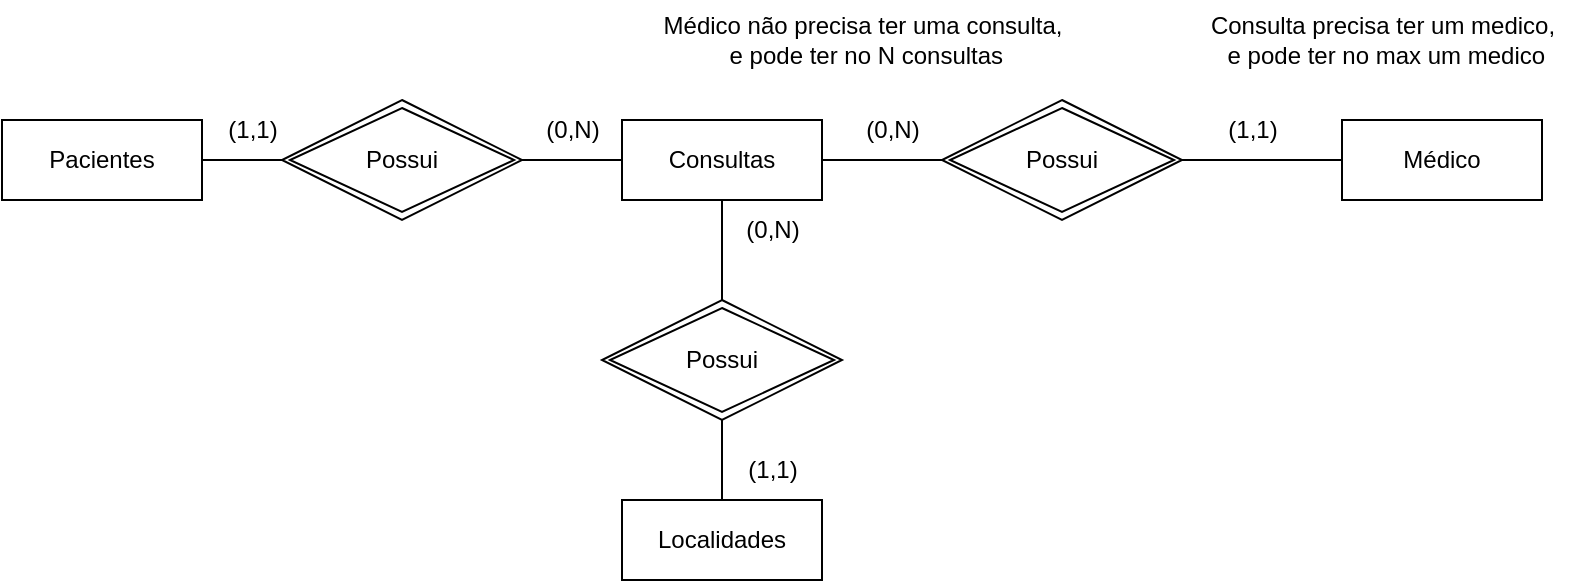 <mxfile version="26.2.3" pages="2">
  <diagram name="Modelo Conceitual" id="5K-WPuge9s3vbvWXqMmV">
    <mxGraphModel dx="835" dy="450" grid="1" gridSize="10" guides="1" tooltips="1" connect="1" arrows="1" fold="1" page="1" pageScale="1" pageWidth="827" pageHeight="1169" math="0" shadow="0">
      <root>
        <mxCell id="0" />
        <mxCell id="1" parent="0" />
        <mxCell id="5jRntxbqdlVhihsIkdr8-1" value="Médico" style="whiteSpace=wrap;html=1;align=center;" vertex="1" parent="1">
          <mxGeometry x="690" y="350" width="100" height="40" as="geometry" />
        </mxCell>
        <mxCell id="J-oA_6nXL_2LLbqww_Yk-2" value="Pacientes" style="whiteSpace=wrap;html=1;align=center;" vertex="1" parent="1">
          <mxGeometry x="20" y="350" width="100" height="40" as="geometry" />
        </mxCell>
        <mxCell id="J-oA_6nXL_2LLbqww_Yk-3" value="Localidades" style="whiteSpace=wrap;html=1;align=center;" vertex="1" parent="1">
          <mxGeometry x="330" y="540" width="100" height="40" as="geometry" />
        </mxCell>
        <mxCell id="J-oA_6nXL_2LLbqww_Yk-4" value="Consultas" style="whiteSpace=wrap;html=1;align=center;" vertex="1" parent="1">
          <mxGeometry x="330" y="350" width="100" height="40" as="geometry" />
        </mxCell>
        <mxCell id="J-oA_6nXL_2LLbqww_Yk-7" value="" style="edgeStyle=orthogonalEdgeStyle;rounded=0;orthogonalLoop=1;jettySize=auto;html=1;endArrow=none;startFill=0;" edge="1" parent="1" source="J-oA_6nXL_2LLbqww_Yk-6" target="J-oA_6nXL_2LLbqww_Yk-2">
          <mxGeometry relative="1" as="geometry" />
        </mxCell>
        <mxCell id="J-oA_6nXL_2LLbqww_Yk-8" value="" style="edgeStyle=orthogonalEdgeStyle;rounded=0;orthogonalLoop=1;jettySize=auto;html=1;endArrow=none;startFill=0;" edge="1" parent="1" source="J-oA_6nXL_2LLbqww_Yk-6" target="J-oA_6nXL_2LLbqww_Yk-4">
          <mxGeometry relative="1" as="geometry" />
        </mxCell>
        <mxCell id="J-oA_6nXL_2LLbqww_Yk-6" value="Possui" style="shape=rhombus;double=1;perimeter=rhombusPerimeter;whiteSpace=wrap;html=1;align=center;" vertex="1" parent="1">
          <mxGeometry x="160" y="340" width="120" height="60" as="geometry" />
        </mxCell>
        <mxCell id="J-oA_6nXL_2LLbqww_Yk-10" value="" style="edgeStyle=orthogonalEdgeStyle;rounded=0;orthogonalLoop=1;jettySize=auto;html=1;endArrow=none;startFill=0;" edge="1" parent="1" source="J-oA_6nXL_2LLbqww_Yk-9" target="J-oA_6nXL_2LLbqww_Yk-4">
          <mxGeometry relative="1" as="geometry" />
        </mxCell>
        <mxCell id="J-oA_6nXL_2LLbqww_Yk-11" value="" style="edgeStyle=orthogonalEdgeStyle;rounded=0;orthogonalLoop=1;jettySize=auto;html=1;endArrow=none;startFill=0;" edge="1" parent="1" source="J-oA_6nXL_2LLbqww_Yk-9" target="5jRntxbqdlVhihsIkdr8-1">
          <mxGeometry relative="1" as="geometry" />
        </mxCell>
        <mxCell id="J-oA_6nXL_2LLbqww_Yk-9" value="Possui" style="shape=rhombus;double=1;perimeter=rhombusPerimeter;whiteSpace=wrap;html=1;align=center;" vertex="1" parent="1">
          <mxGeometry x="490" y="340" width="120" height="60" as="geometry" />
        </mxCell>
        <mxCell id="J-oA_6nXL_2LLbqww_Yk-14" value="" style="edgeStyle=orthogonalEdgeStyle;rounded=0;orthogonalLoop=1;jettySize=auto;html=1;endArrow=none;startFill=0;" edge="1" parent="1" source="J-oA_6nXL_2LLbqww_Yk-13" target="J-oA_6nXL_2LLbqww_Yk-4">
          <mxGeometry relative="1" as="geometry" />
        </mxCell>
        <mxCell id="J-oA_6nXL_2LLbqww_Yk-15" value="" style="edgeStyle=orthogonalEdgeStyle;rounded=0;orthogonalLoop=1;jettySize=auto;html=1;endArrow=none;startFill=0;" edge="1" parent="1" source="J-oA_6nXL_2LLbqww_Yk-13" target="J-oA_6nXL_2LLbqww_Yk-3">
          <mxGeometry relative="1" as="geometry" />
        </mxCell>
        <mxCell id="J-oA_6nXL_2LLbqww_Yk-13" value="Possui" style="shape=rhombus;double=1;perimeter=rhombusPerimeter;whiteSpace=wrap;html=1;align=center;" vertex="1" parent="1">
          <mxGeometry x="320" y="440" width="120" height="60" as="geometry" />
        </mxCell>
        <mxCell id="J-oA_6nXL_2LLbqww_Yk-16" value="(1,1)" style="text;html=1;align=center;verticalAlign=middle;resizable=0;points=[];autosize=1;strokeColor=none;fillColor=none;" vertex="1" parent="1">
          <mxGeometry x="120" y="340" width="50" height="30" as="geometry" />
        </mxCell>
        <mxCell id="J-oA_6nXL_2LLbqww_Yk-17" value="(1,1)" style="text;html=1;align=center;verticalAlign=middle;resizable=0;points=[];autosize=1;strokeColor=none;fillColor=none;" vertex="1" parent="1">
          <mxGeometry x="620" y="340" width="50" height="30" as="geometry" />
        </mxCell>
        <mxCell id="J-oA_6nXL_2LLbqww_Yk-20" value="(0,N)" style="text;html=1;align=center;verticalAlign=middle;resizable=0;points=[];autosize=1;strokeColor=none;fillColor=none;" vertex="1" parent="1">
          <mxGeometry x="440" y="340" width="50" height="30" as="geometry" />
        </mxCell>
        <mxCell id="J-oA_6nXL_2LLbqww_Yk-22" value="(0,N)" style="text;html=1;align=center;verticalAlign=middle;resizable=0;points=[];autosize=1;strokeColor=none;fillColor=none;" vertex="1" parent="1">
          <mxGeometry x="280" y="340" width="50" height="30" as="geometry" />
        </mxCell>
        <mxCell id="J-oA_6nXL_2LLbqww_Yk-23" value="(1,1)" style="text;html=1;align=center;verticalAlign=middle;resizable=0;points=[];autosize=1;strokeColor=none;fillColor=none;" vertex="1" parent="1">
          <mxGeometry x="380" y="510" width="50" height="30" as="geometry" />
        </mxCell>
        <mxCell id="J-oA_6nXL_2LLbqww_Yk-24" value="(0,N)" style="text;html=1;align=center;verticalAlign=middle;resizable=0;points=[];autosize=1;strokeColor=none;fillColor=none;" vertex="1" parent="1">
          <mxGeometry x="380" y="390" width="50" height="30" as="geometry" />
        </mxCell>
        <mxCell id="J-oA_6nXL_2LLbqww_Yk-25" value="Médico não precisa ter uma consulta,&lt;div&gt;&amp;nbsp;e pode ter no N consultas&lt;/div&gt;" style="text;html=1;align=center;verticalAlign=middle;resizable=0;points=[];autosize=1;strokeColor=none;fillColor=none;" vertex="1" parent="1">
          <mxGeometry x="340" y="290" width="220" height="40" as="geometry" />
        </mxCell>
        <mxCell id="J-oA_6nXL_2LLbqww_Yk-26" value="Consulta precisa ter um medico,&lt;div&gt;&amp;nbsp;e pode ter no max um medico&lt;/div&gt;" style="text;html=1;align=center;verticalAlign=middle;resizable=0;points=[];autosize=1;strokeColor=none;fillColor=none;" vertex="1" parent="1">
          <mxGeometry x="610" y="290" width="200" height="40" as="geometry" />
        </mxCell>
      </root>
    </mxGraphModel>
  </diagram>
  <diagram id="acZJKv1ZJZrmbdjkzaKB" name="Modelo Lógico">
    <mxGraphModel dx="1160" dy="624" grid="1" gridSize="10" guides="1" tooltips="1" connect="1" arrows="1" fold="1" page="1" pageScale="1" pageWidth="827" pageHeight="1169" math="0" shadow="0">
      <root>
        <mxCell id="0" />
        <mxCell id="1" parent="0" />
      </root>
    </mxGraphModel>
  </diagram>
</mxfile>
